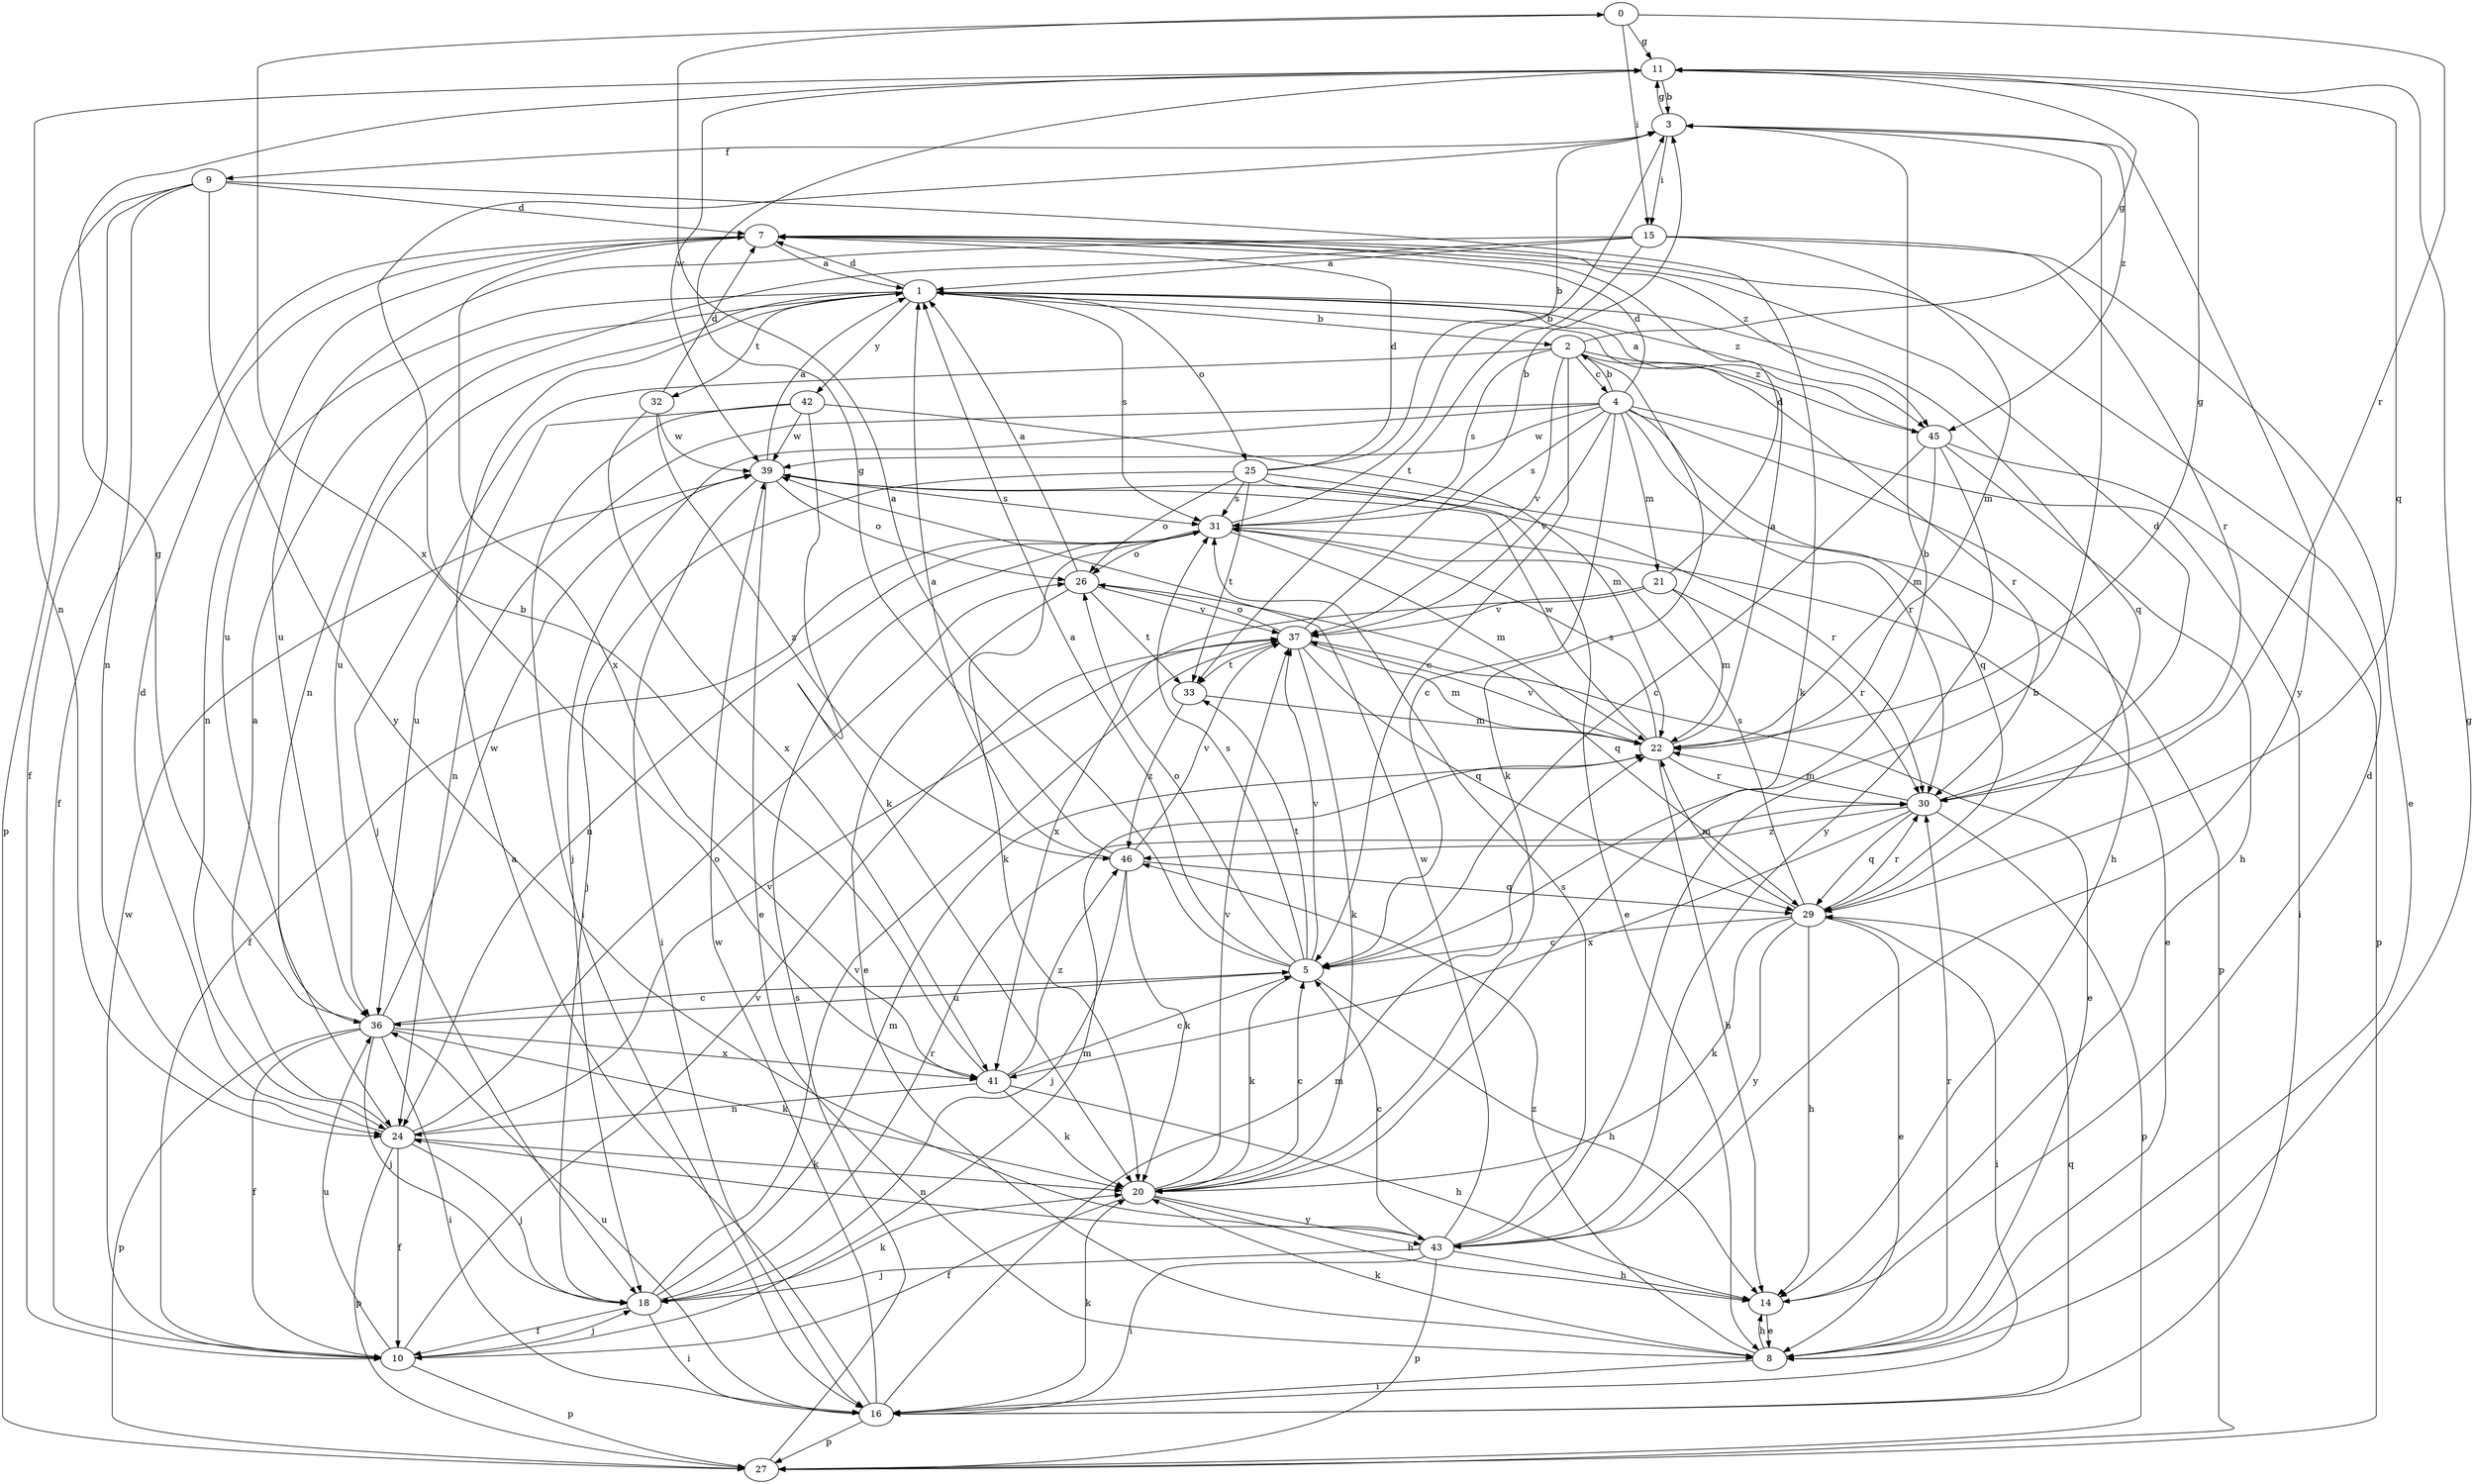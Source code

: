 strict digraph  {
0;
1;
2;
3;
4;
5;
7;
8;
9;
10;
11;
14;
15;
16;
18;
20;
21;
22;
24;
25;
26;
27;
29;
30;
31;
32;
33;
36;
37;
39;
41;
42;
43;
45;
46;
0 -> 11  [label=g];
0 -> 15  [label=i];
0 -> 30  [label=r];
0 -> 41  [label=x];
1 -> 2  [label=b];
1 -> 7  [label=d];
1 -> 24  [label=n];
1 -> 25  [label=o];
1 -> 29  [label=q];
1 -> 31  [label=s];
1 -> 32  [label=t];
1 -> 36  [label=u];
1 -> 42  [label=y];
1 -> 45  [label=z];
2 -> 4  [label=c];
2 -> 5  [label=c];
2 -> 11  [label=g];
2 -> 18  [label=j];
2 -> 20  [label=k];
2 -> 30  [label=r];
2 -> 31  [label=s];
2 -> 37  [label=v];
2 -> 45  [label=z];
3 -> 9  [label=f];
3 -> 11  [label=g];
3 -> 15  [label=i];
3 -> 43  [label=y];
3 -> 45  [label=z];
4 -> 2  [label=b];
4 -> 5  [label=c];
4 -> 7  [label=d];
4 -> 14  [label=h];
4 -> 16  [label=i];
4 -> 18  [label=j];
4 -> 21  [label=m];
4 -> 24  [label=n];
4 -> 29  [label=q];
4 -> 30  [label=r];
4 -> 31  [label=s];
4 -> 37  [label=v];
4 -> 39  [label=w];
5 -> 0  [label=a];
5 -> 1  [label=a];
5 -> 3  [label=b];
5 -> 14  [label=h];
5 -> 20  [label=k];
5 -> 26  [label=o];
5 -> 31  [label=s];
5 -> 33  [label=t];
5 -> 36  [label=u];
5 -> 37  [label=v];
7 -> 1  [label=a];
7 -> 10  [label=f];
7 -> 36  [label=u];
7 -> 41  [label=x];
7 -> 45  [label=z];
8 -> 11  [label=g];
8 -> 14  [label=h];
8 -> 16  [label=i];
8 -> 20  [label=k];
8 -> 30  [label=r];
8 -> 46  [label=z];
9 -> 7  [label=d];
9 -> 10  [label=f];
9 -> 20  [label=k];
9 -> 24  [label=n];
9 -> 27  [label=p];
9 -> 43  [label=y];
10 -> 18  [label=j];
10 -> 22  [label=m];
10 -> 27  [label=p];
10 -> 36  [label=u];
10 -> 37  [label=v];
10 -> 39  [label=w];
11 -> 3  [label=b];
11 -> 24  [label=n];
11 -> 29  [label=q];
11 -> 39  [label=w];
14 -> 7  [label=d];
14 -> 8  [label=e];
15 -> 1  [label=a];
15 -> 8  [label=e];
15 -> 22  [label=m];
15 -> 24  [label=n];
15 -> 30  [label=r];
15 -> 33  [label=t];
15 -> 36  [label=u];
16 -> 1  [label=a];
16 -> 20  [label=k];
16 -> 22  [label=m];
16 -> 27  [label=p];
16 -> 29  [label=q];
16 -> 36  [label=u];
16 -> 39  [label=w];
18 -> 10  [label=f];
18 -> 16  [label=i];
18 -> 20  [label=k];
18 -> 22  [label=m];
18 -> 30  [label=r];
18 -> 37  [label=v];
20 -> 5  [label=c];
20 -> 10  [label=f];
20 -> 14  [label=h];
20 -> 37  [label=v];
20 -> 43  [label=y];
21 -> 7  [label=d];
21 -> 22  [label=m];
21 -> 30  [label=r];
21 -> 37  [label=v];
21 -> 41  [label=x];
22 -> 1  [label=a];
22 -> 11  [label=g];
22 -> 14  [label=h];
22 -> 30  [label=r];
22 -> 31  [label=s];
22 -> 37  [label=v];
22 -> 39  [label=w];
24 -> 1  [label=a];
24 -> 7  [label=d];
24 -> 10  [label=f];
24 -> 18  [label=j];
24 -> 20  [label=k];
24 -> 26  [label=o];
24 -> 27  [label=p];
24 -> 37  [label=v];
25 -> 3  [label=b];
25 -> 7  [label=d];
25 -> 8  [label=e];
25 -> 18  [label=j];
25 -> 26  [label=o];
25 -> 27  [label=p];
25 -> 31  [label=s];
25 -> 33  [label=t];
26 -> 1  [label=a];
26 -> 8  [label=e];
26 -> 29  [label=q];
26 -> 33  [label=t];
26 -> 37  [label=v];
27 -> 31  [label=s];
29 -> 5  [label=c];
29 -> 8  [label=e];
29 -> 14  [label=h];
29 -> 16  [label=i];
29 -> 20  [label=k];
29 -> 22  [label=m];
29 -> 30  [label=r];
29 -> 31  [label=s];
29 -> 43  [label=y];
30 -> 7  [label=d];
30 -> 22  [label=m];
30 -> 27  [label=p];
30 -> 29  [label=q];
30 -> 41  [label=x];
30 -> 46  [label=z];
31 -> 3  [label=b];
31 -> 8  [label=e];
31 -> 10  [label=f];
31 -> 20  [label=k];
31 -> 22  [label=m];
31 -> 24  [label=n];
31 -> 26  [label=o];
32 -> 7  [label=d];
32 -> 39  [label=w];
32 -> 41  [label=x];
32 -> 46  [label=z];
33 -> 22  [label=m];
33 -> 46  [label=z];
36 -> 5  [label=c];
36 -> 10  [label=f];
36 -> 11  [label=g];
36 -> 16  [label=i];
36 -> 18  [label=j];
36 -> 20  [label=k];
36 -> 27  [label=p];
36 -> 39  [label=w];
36 -> 41  [label=x];
37 -> 3  [label=b];
37 -> 8  [label=e];
37 -> 20  [label=k];
37 -> 22  [label=m];
37 -> 26  [label=o];
37 -> 29  [label=q];
37 -> 33  [label=t];
39 -> 1  [label=a];
39 -> 8  [label=e];
39 -> 16  [label=i];
39 -> 26  [label=o];
39 -> 30  [label=r];
39 -> 31  [label=s];
41 -> 3  [label=b];
41 -> 5  [label=c];
41 -> 14  [label=h];
41 -> 20  [label=k];
41 -> 24  [label=n];
41 -> 46  [label=z];
42 -> 16  [label=i];
42 -> 20  [label=k];
42 -> 22  [label=m];
42 -> 36  [label=u];
42 -> 39  [label=w];
43 -> 3  [label=b];
43 -> 5  [label=c];
43 -> 14  [label=h];
43 -> 16  [label=i];
43 -> 18  [label=j];
43 -> 24  [label=n];
43 -> 27  [label=p];
43 -> 31  [label=s];
43 -> 39  [label=w];
45 -> 1  [label=a];
45 -> 5  [label=c];
45 -> 14  [label=h];
45 -> 22  [label=m];
45 -> 27  [label=p];
45 -> 43  [label=y];
46 -> 1  [label=a];
46 -> 11  [label=g];
46 -> 18  [label=j];
46 -> 20  [label=k];
46 -> 29  [label=q];
46 -> 37  [label=v];
}
